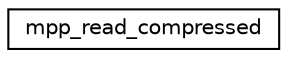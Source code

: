 digraph "Graphical Class Hierarchy"
{
 // INTERACTIVE_SVG=YES
 // LATEX_PDF_SIZE
  edge [fontname="Helvetica",fontsize="10",labelfontname="Helvetica",labelfontsize="10"];
  node [fontname="Helvetica",fontsize="10",shape=record];
  rankdir="LR";
  Node0 [label="mpp_read_compressed",height=0.2,width=0.4,color="black", fillcolor="white", style="filled",URL="$interfacempp__io__mod_1_1mpp__read__compressed.html",tooltip=" "];
}
